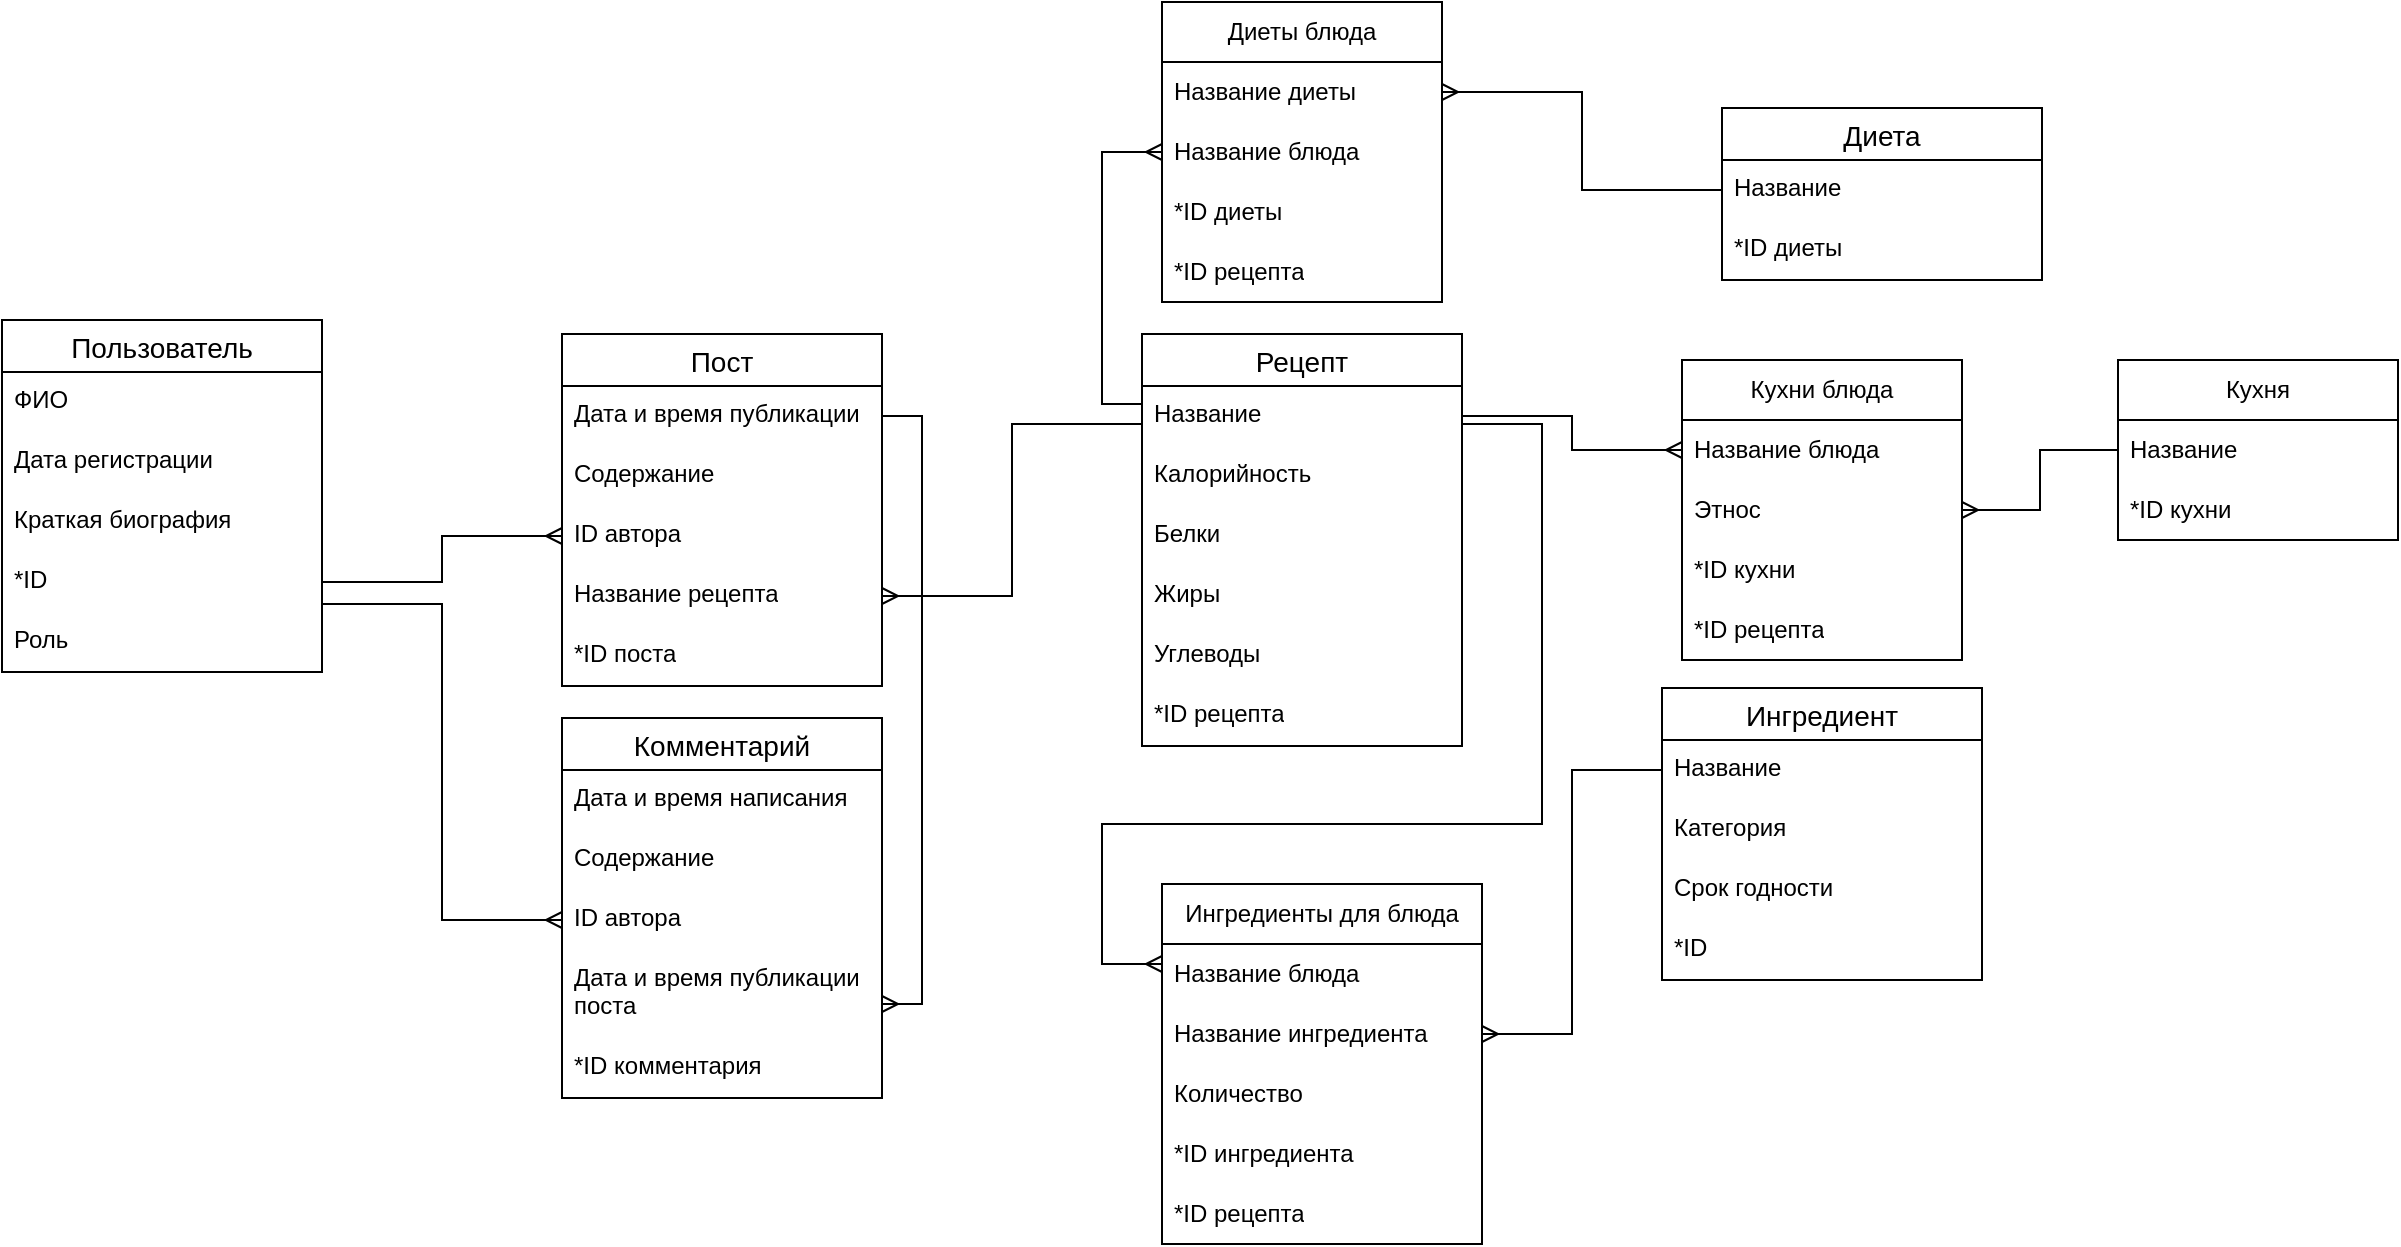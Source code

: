 <mxfile version="22.0.8" type="github">
  <diagram name="Страница — 1" id="PX-w-YP4vGFBAUd7nW0f">
    <mxGraphModel dx="2704" dy="574" grid="1" gridSize="10" guides="1" tooltips="1" connect="1" arrows="1" fold="1" page="1" pageScale="1" pageWidth="827" pageHeight="1169" math="0" shadow="0">
      <root>
        <mxCell id="0" />
        <mxCell id="1" parent="0" />
        <mxCell id="g7wOQELuea6sHGt8VpoY-1" value="Пользователь" style="swimlane;fontStyle=0;childLayout=stackLayout;horizontal=1;startSize=26;horizontalStack=0;resizeParent=1;resizeParentMax=0;resizeLast=0;collapsible=1;marginBottom=0;align=center;fontSize=14;" parent="1" vertex="1">
          <mxGeometry x="-1250" y="808" width="160" height="176" as="geometry">
            <mxRectangle x="-1250" y="808" width="130" height="30" as="alternateBounds" />
          </mxGeometry>
        </mxCell>
        <mxCell id="g7wOQELuea6sHGt8VpoY-2" value="ФИО" style="text;strokeColor=none;fillColor=none;spacingLeft=4;spacingRight=4;overflow=hidden;rotatable=0;points=[[0,0.5],[1,0.5]];portConstraint=eastwest;fontSize=12;whiteSpace=wrap;html=1;" parent="g7wOQELuea6sHGt8VpoY-1" vertex="1">
          <mxGeometry y="26" width="160" height="30" as="geometry" />
        </mxCell>
        <mxCell id="g7wOQELuea6sHGt8VpoY-3" value="Дата регистрации" style="text;strokeColor=none;fillColor=none;spacingLeft=4;spacingRight=4;overflow=hidden;rotatable=0;points=[[0,0.5],[1,0.5]];portConstraint=eastwest;fontSize=12;whiteSpace=wrap;html=1;" parent="g7wOQELuea6sHGt8VpoY-1" vertex="1">
          <mxGeometry y="56" width="160" height="30" as="geometry" />
        </mxCell>
        <mxCell id="g7wOQELuea6sHGt8VpoY-4" value="Краткая биография" style="text;strokeColor=none;fillColor=none;spacingLeft=4;spacingRight=4;overflow=hidden;rotatable=0;points=[[0,0.5],[1,0.5]];portConstraint=eastwest;fontSize=12;whiteSpace=wrap;html=1;" parent="g7wOQELuea6sHGt8VpoY-1" vertex="1">
          <mxGeometry y="86" width="160" height="30" as="geometry" />
        </mxCell>
        <mxCell id="g7wOQELuea6sHGt8VpoY-5" value="*ID" style="text;strokeColor=none;fillColor=none;spacingLeft=4;spacingRight=4;overflow=hidden;rotatable=0;points=[[0,0.5],[1,0.5]];portConstraint=eastwest;fontSize=12;whiteSpace=wrap;html=1;" parent="g7wOQELuea6sHGt8VpoY-1" vertex="1">
          <mxGeometry y="116" width="160" height="30" as="geometry" />
        </mxCell>
        <mxCell id="g7wOQELuea6sHGt8VpoY-6" value="Роль" style="text;strokeColor=none;fillColor=none;spacingLeft=4;spacingRight=4;overflow=hidden;rotatable=0;points=[[0,0.5],[1,0.5]];portConstraint=eastwest;fontSize=12;whiteSpace=wrap;html=1;" parent="g7wOQELuea6sHGt8VpoY-1" vertex="1">
          <mxGeometry y="146" width="160" height="30" as="geometry" />
        </mxCell>
        <mxCell id="g7wOQELuea6sHGt8VpoY-7" value="Пост" style="swimlane;fontStyle=0;childLayout=stackLayout;horizontal=1;startSize=26;horizontalStack=0;resizeParent=1;resizeParentMax=0;resizeLast=0;collapsible=1;marginBottom=0;align=center;fontSize=14;" parent="1" vertex="1">
          <mxGeometry x="-970" y="815" width="160" height="176" as="geometry" />
        </mxCell>
        <mxCell id="g7wOQELuea6sHGt8VpoY-8" value="Дата и время публикации" style="text;strokeColor=none;fillColor=none;spacingLeft=4;spacingRight=4;overflow=hidden;rotatable=0;points=[[0,0.5],[1,0.5]];portConstraint=eastwest;fontSize=12;whiteSpace=wrap;html=1;" parent="g7wOQELuea6sHGt8VpoY-7" vertex="1">
          <mxGeometry y="26" width="160" height="30" as="geometry" />
        </mxCell>
        <mxCell id="g7wOQELuea6sHGt8VpoY-9" value="Содержание" style="text;strokeColor=none;fillColor=none;spacingLeft=4;spacingRight=4;overflow=hidden;rotatable=0;points=[[0,0.5],[1,0.5]];portConstraint=eastwest;fontSize=12;whiteSpace=wrap;html=1;" parent="g7wOQELuea6sHGt8VpoY-7" vertex="1">
          <mxGeometry y="56" width="160" height="30" as="geometry" />
        </mxCell>
        <mxCell id="g7wOQELuea6sHGt8VpoY-10" value="ID автора" style="text;strokeColor=none;fillColor=none;spacingLeft=4;spacingRight=4;overflow=hidden;rotatable=0;points=[[0,0.5],[1,0.5]];portConstraint=eastwest;fontSize=12;whiteSpace=wrap;html=1;" parent="g7wOQELuea6sHGt8VpoY-7" vertex="1">
          <mxGeometry y="86" width="160" height="30" as="geometry" />
        </mxCell>
        <mxCell id="g7wOQELuea6sHGt8VpoY-11" value="Название рецепта" style="text;strokeColor=none;fillColor=none;spacingLeft=4;spacingRight=4;overflow=hidden;rotatable=0;points=[[0,0.5],[1,0.5]];portConstraint=eastwest;fontSize=12;whiteSpace=wrap;html=1;" parent="g7wOQELuea6sHGt8VpoY-7" vertex="1">
          <mxGeometry y="116" width="160" height="30" as="geometry" />
        </mxCell>
        <mxCell id="g7wOQELuea6sHGt8VpoY-12" value="*ID поста" style="text;strokeColor=none;fillColor=none;spacingLeft=4;spacingRight=4;overflow=hidden;rotatable=0;points=[[0,0.5],[1,0.5]];portConstraint=eastwest;fontSize=12;whiteSpace=wrap;html=1;" parent="g7wOQELuea6sHGt8VpoY-7" vertex="1">
          <mxGeometry y="146" width="160" height="30" as="geometry" />
        </mxCell>
        <mxCell id="g7wOQELuea6sHGt8VpoY-13" value="Комментарий" style="swimlane;fontStyle=0;childLayout=stackLayout;horizontal=1;startSize=26;horizontalStack=0;resizeParent=1;resizeParentMax=0;resizeLast=0;collapsible=1;marginBottom=0;align=center;fontSize=14;" parent="1" vertex="1">
          <mxGeometry x="-970" y="1007" width="160" height="190" as="geometry" />
        </mxCell>
        <mxCell id="g7wOQELuea6sHGt8VpoY-14" value="Дата и время написания" style="text;strokeColor=none;fillColor=none;spacingLeft=4;spacingRight=4;overflow=hidden;rotatable=0;points=[[0,0.5],[1,0.5]];portConstraint=eastwest;fontSize=12;whiteSpace=wrap;html=1;" parent="g7wOQELuea6sHGt8VpoY-13" vertex="1">
          <mxGeometry y="26" width="160" height="30" as="geometry" />
        </mxCell>
        <mxCell id="g7wOQELuea6sHGt8VpoY-15" value="Содержание" style="text;strokeColor=none;fillColor=none;spacingLeft=4;spacingRight=4;overflow=hidden;rotatable=0;points=[[0,0.5],[1,0.5]];portConstraint=eastwest;fontSize=12;whiteSpace=wrap;html=1;" parent="g7wOQELuea6sHGt8VpoY-13" vertex="1">
          <mxGeometry y="56" width="160" height="30" as="geometry" />
        </mxCell>
        <mxCell id="g7wOQELuea6sHGt8VpoY-16" value="ID автора" style="text;strokeColor=none;fillColor=none;spacingLeft=4;spacingRight=4;overflow=hidden;rotatable=0;points=[[0,0.5],[1,0.5]];portConstraint=eastwest;fontSize=12;whiteSpace=wrap;html=1;" parent="g7wOQELuea6sHGt8VpoY-13" vertex="1">
          <mxGeometry y="86" width="160" height="30" as="geometry" />
        </mxCell>
        <mxCell id="g7wOQELuea6sHGt8VpoY-17" value="Дата и время публикации поста" style="text;strokeColor=none;fillColor=none;spacingLeft=4;spacingRight=4;overflow=hidden;rotatable=0;points=[[0,0.5],[1,0.5]];portConstraint=eastwest;fontSize=12;whiteSpace=wrap;html=1;" parent="g7wOQELuea6sHGt8VpoY-13" vertex="1">
          <mxGeometry y="116" width="160" height="44" as="geometry" />
        </mxCell>
        <mxCell id="g7wOQELuea6sHGt8VpoY-18" value="*ID комментария" style="text;strokeColor=none;fillColor=none;spacingLeft=4;spacingRight=4;overflow=hidden;rotatable=0;points=[[0,0.5],[1,0.5]];portConstraint=eastwest;fontSize=12;whiteSpace=wrap;html=1;" parent="g7wOQELuea6sHGt8VpoY-13" vertex="1">
          <mxGeometry y="160" width="160" height="30" as="geometry" />
        </mxCell>
        <mxCell id="g7wOQELuea6sHGt8VpoY-19" value="Рецепт" style="swimlane;fontStyle=0;childLayout=stackLayout;horizontal=1;startSize=26;horizontalStack=0;resizeParent=1;resizeParentMax=0;resizeLast=0;collapsible=1;marginBottom=0;align=center;fontSize=14;" parent="1" vertex="1">
          <mxGeometry x="-680" y="815" width="160" height="206" as="geometry" />
        </mxCell>
        <mxCell id="g7wOQELuea6sHGt8VpoY-20" value="Название" style="text;strokeColor=none;fillColor=none;spacingLeft=4;spacingRight=4;overflow=hidden;rotatable=0;points=[[0,0.5],[1,0.5]];portConstraint=eastwest;fontSize=12;whiteSpace=wrap;html=1;" parent="g7wOQELuea6sHGt8VpoY-19" vertex="1">
          <mxGeometry y="26" width="160" height="30" as="geometry" />
        </mxCell>
        <mxCell id="g7wOQELuea6sHGt8VpoY-21" value="Калорийность" style="text;strokeColor=none;fillColor=none;spacingLeft=4;spacingRight=4;overflow=hidden;rotatable=0;points=[[0,0.5],[1,0.5]];portConstraint=eastwest;fontSize=12;whiteSpace=wrap;html=1;" parent="g7wOQELuea6sHGt8VpoY-19" vertex="1">
          <mxGeometry y="56" width="160" height="30" as="geometry" />
        </mxCell>
        <mxCell id="g7wOQELuea6sHGt8VpoY-22" value="Белки" style="text;strokeColor=none;fillColor=none;spacingLeft=4;spacingRight=4;overflow=hidden;rotatable=0;points=[[0,0.5],[1,0.5]];portConstraint=eastwest;fontSize=12;whiteSpace=wrap;html=1;" parent="g7wOQELuea6sHGt8VpoY-19" vertex="1">
          <mxGeometry y="86" width="160" height="30" as="geometry" />
        </mxCell>
        <mxCell id="g7wOQELuea6sHGt8VpoY-23" value="Жиры" style="text;strokeColor=none;fillColor=none;spacingLeft=4;spacingRight=4;overflow=hidden;rotatable=0;points=[[0,0.5],[1,0.5]];portConstraint=eastwest;fontSize=12;whiteSpace=wrap;html=1;" parent="g7wOQELuea6sHGt8VpoY-19" vertex="1">
          <mxGeometry y="116" width="160" height="30" as="geometry" />
        </mxCell>
        <mxCell id="g7wOQELuea6sHGt8VpoY-24" value="Углеводы" style="text;strokeColor=none;fillColor=none;spacingLeft=4;spacingRight=4;overflow=hidden;rotatable=0;points=[[0,0.5],[1,0.5]];portConstraint=eastwest;fontSize=12;whiteSpace=wrap;html=1;" parent="g7wOQELuea6sHGt8VpoY-19" vertex="1">
          <mxGeometry y="146" width="160" height="30" as="geometry" />
        </mxCell>
        <mxCell id="g7wOQELuea6sHGt8VpoY-25" value="*ID рецепта" style="text;strokeColor=none;fillColor=none;spacingLeft=4;spacingRight=4;overflow=hidden;rotatable=0;points=[[0,0.5],[1,0.5]];portConstraint=eastwest;fontSize=12;whiteSpace=wrap;html=1;" parent="g7wOQELuea6sHGt8VpoY-19" vertex="1">
          <mxGeometry y="176" width="160" height="30" as="geometry" />
        </mxCell>
        <mxCell id="g7wOQELuea6sHGt8VpoY-26" value="Диета" style="swimlane;fontStyle=0;childLayout=stackLayout;horizontal=1;startSize=26;horizontalStack=0;resizeParent=1;resizeParentMax=0;resizeLast=0;collapsible=1;marginBottom=0;align=center;fontSize=14;" parent="1" vertex="1">
          <mxGeometry x="-390" y="702" width="160" height="86" as="geometry" />
        </mxCell>
        <mxCell id="g7wOQELuea6sHGt8VpoY-27" value="Название" style="text;strokeColor=none;fillColor=none;spacingLeft=4;spacingRight=4;overflow=hidden;rotatable=0;points=[[0,0.5],[1,0.5]];portConstraint=eastwest;fontSize=12;whiteSpace=wrap;html=1;" parent="g7wOQELuea6sHGt8VpoY-26" vertex="1">
          <mxGeometry y="26" width="160" height="30" as="geometry" />
        </mxCell>
        <mxCell id="g7wOQELuea6sHGt8VpoY-28" value="*ID диеты" style="text;strokeColor=none;fillColor=none;spacingLeft=4;spacingRight=4;overflow=hidden;rotatable=0;points=[[0,0.5],[1,0.5]];portConstraint=eastwest;fontSize=12;whiteSpace=wrap;html=1;" parent="g7wOQELuea6sHGt8VpoY-26" vertex="1">
          <mxGeometry y="56" width="160" height="30" as="geometry" />
        </mxCell>
        <mxCell id="g7wOQELuea6sHGt8VpoY-29" value="Ингредиент" style="swimlane;fontStyle=0;childLayout=stackLayout;horizontal=1;startSize=26;horizontalStack=0;resizeParent=1;resizeParentMax=0;resizeLast=0;collapsible=1;marginBottom=0;align=center;fontSize=14;" parent="1" vertex="1">
          <mxGeometry x="-420" y="992" width="160" height="146" as="geometry" />
        </mxCell>
        <mxCell id="g7wOQELuea6sHGt8VpoY-30" value="Название" style="text;strokeColor=none;fillColor=none;spacingLeft=4;spacingRight=4;overflow=hidden;rotatable=0;points=[[0,0.5],[1,0.5]];portConstraint=eastwest;fontSize=12;whiteSpace=wrap;html=1;" parent="g7wOQELuea6sHGt8VpoY-29" vertex="1">
          <mxGeometry y="26" width="160" height="30" as="geometry" />
        </mxCell>
        <mxCell id="g7wOQELuea6sHGt8VpoY-31" value="Категория" style="text;strokeColor=none;fillColor=none;spacingLeft=4;spacingRight=4;overflow=hidden;rotatable=0;points=[[0,0.5],[1,0.5]];portConstraint=eastwest;fontSize=12;whiteSpace=wrap;html=1;" parent="g7wOQELuea6sHGt8VpoY-29" vertex="1">
          <mxGeometry y="56" width="160" height="30" as="geometry" />
        </mxCell>
        <mxCell id="g7wOQELuea6sHGt8VpoY-32" value="Срок годности" style="text;strokeColor=none;fillColor=none;spacingLeft=4;spacingRight=4;overflow=hidden;rotatable=0;points=[[0,0.5],[1,0.5]];portConstraint=eastwest;fontSize=12;whiteSpace=wrap;html=1;" parent="g7wOQELuea6sHGt8VpoY-29" vertex="1">
          <mxGeometry y="86" width="160" height="30" as="geometry" />
        </mxCell>
        <mxCell id="g7wOQELuea6sHGt8VpoY-33" value="*ID" style="text;strokeColor=none;fillColor=none;spacingLeft=4;spacingRight=4;overflow=hidden;rotatable=0;points=[[0,0.5],[1,0.5]];portConstraint=eastwest;fontSize=12;whiteSpace=wrap;html=1;" parent="g7wOQELuea6sHGt8VpoY-29" vertex="1">
          <mxGeometry y="116" width="160" height="30" as="geometry" />
        </mxCell>
        <mxCell id="g7wOQELuea6sHGt8VpoY-34" value="Ингредиенты для блюда" style="swimlane;fontStyle=0;childLayout=stackLayout;horizontal=1;startSize=30;horizontalStack=0;resizeParent=1;resizeParentMax=0;resizeLast=0;collapsible=1;marginBottom=0;whiteSpace=wrap;html=1;" parent="1" vertex="1">
          <mxGeometry x="-670" y="1090" width="160" height="180" as="geometry" />
        </mxCell>
        <mxCell id="g7wOQELuea6sHGt8VpoY-35" value="Название блюда" style="text;strokeColor=none;fillColor=none;align=left;verticalAlign=middle;spacingLeft=4;spacingRight=4;overflow=hidden;points=[[0,0.5],[1,0.5]];portConstraint=eastwest;rotatable=0;whiteSpace=wrap;html=1;" parent="g7wOQELuea6sHGt8VpoY-34" vertex="1">
          <mxGeometry y="30" width="160" height="30" as="geometry" />
        </mxCell>
        <mxCell id="g7wOQELuea6sHGt8VpoY-36" value="Название ингредиента" style="text;strokeColor=none;fillColor=none;align=left;verticalAlign=middle;spacingLeft=4;spacingRight=4;overflow=hidden;points=[[0,0.5],[1,0.5]];portConstraint=eastwest;rotatable=0;whiteSpace=wrap;html=1;" parent="g7wOQELuea6sHGt8VpoY-34" vertex="1">
          <mxGeometry y="60" width="160" height="30" as="geometry" />
        </mxCell>
        <mxCell id="g7wOQELuea6sHGt8VpoY-37" value="Количество" style="text;strokeColor=none;fillColor=none;align=left;verticalAlign=middle;spacingLeft=4;spacingRight=4;overflow=hidden;points=[[0,0.5],[1,0.5]];portConstraint=eastwest;rotatable=0;whiteSpace=wrap;html=1;" parent="g7wOQELuea6sHGt8VpoY-34" vertex="1">
          <mxGeometry y="90" width="160" height="30" as="geometry" />
        </mxCell>
        <mxCell id="g7wOQELuea6sHGt8VpoY-38" value="*ID ингредиента" style="text;strokeColor=none;fillColor=none;align=left;verticalAlign=middle;spacingLeft=4;spacingRight=4;overflow=hidden;points=[[0,0.5],[1,0.5]];portConstraint=eastwest;rotatable=0;whiteSpace=wrap;html=1;" parent="g7wOQELuea6sHGt8VpoY-34" vertex="1">
          <mxGeometry y="120" width="160" height="30" as="geometry" />
        </mxCell>
        <mxCell id="hRy1lafqTLvMI3wRviO_-1" value="*ID рецепта" style="text;strokeColor=none;fillColor=none;align=left;verticalAlign=middle;spacingLeft=4;spacingRight=4;overflow=hidden;points=[[0,0.5],[1,0.5]];portConstraint=eastwest;rotatable=0;whiteSpace=wrap;html=1;" vertex="1" parent="g7wOQELuea6sHGt8VpoY-34">
          <mxGeometry y="150" width="160" height="30" as="geometry" />
        </mxCell>
        <mxCell id="g7wOQELuea6sHGt8VpoY-39" style="edgeStyle=orthogonalEdgeStyle;rounded=0;orthogonalLoop=1;jettySize=auto;html=1;endArrow=none;endFill=0;startArrow=ERmany;startFill=0;" parent="1" source="g7wOQELuea6sHGt8VpoY-35" edge="1">
          <mxGeometry relative="1" as="geometry">
            <mxPoint x="-520" y="860" as="targetPoint" />
            <Array as="points">
              <mxPoint x="-700" y="1130" />
              <mxPoint x="-700" y="1060" />
              <mxPoint x="-480" y="1060" />
              <mxPoint x="-480" y="860" />
            </Array>
          </mxGeometry>
        </mxCell>
        <mxCell id="g7wOQELuea6sHGt8VpoY-40" style="edgeStyle=orthogonalEdgeStyle;rounded=0;orthogonalLoop=1;jettySize=auto;html=1;endArrow=none;endFill=0;startArrow=ERmany;startFill=0;" parent="1" source="g7wOQELuea6sHGt8VpoY-36" target="g7wOQELuea6sHGt8VpoY-30" edge="1">
          <mxGeometry relative="1" as="geometry" />
        </mxCell>
        <mxCell id="g7wOQELuea6sHGt8VpoY-41" value="Диеты блюда" style="swimlane;fontStyle=0;childLayout=stackLayout;horizontal=1;startSize=30;horizontalStack=0;resizeParent=1;resizeParentMax=0;resizeLast=0;collapsible=1;marginBottom=0;whiteSpace=wrap;html=1;" parent="1" vertex="1">
          <mxGeometry x="-670" y="649" width="140" height="150" as="geometry" />
        </mxCell>
        <mxCell id="g7wOQELuea6sHGt8VpoY-42" value="Название диеты" style="text;strokeColor=none;fillColor=none;align=left;verticalAlign=middle;spacingLeft=4;spacingRight=4;overflow=hidden;points=[[0,0.5],[1,0.5]];portConstraint=eastwest;rotatable=0;whiteSpace=wrap;html=1;" parent="g7wOQELuea6sHGt8VpoY-41" vertex="1">
          <mxGeometry y="30" width="140" height="30" as="geometry" />
        </mxCell>
        <mxCell id="g7wOQELuea6sHGt8VpoY-43" value="Название блюда" style="text;strokeColor=none;fillColor=none;align=left;verticalAlign=middle;spacingLeft=4;spacingRight=4;overflow=hidden;points=[[0,0.5],[1,0.5]];portConstraint=eastwest;rotatable=0;whiteSpace=wrap;html=1;" parent="g7wOQELuea6sHGt8VpoY-41" vertex="1">
          <mxGeometry y="60" width="140" height="30" as="geometry" />
        </mxCell>
        <mxCell id="g7wOQELuea6sHGt8VpoY-44" value="*ID диеты" style="text;strokeColor=none;fillColor=none;align=left;verticalAlign=middle;spacingLeft=4;spacingRight=4;overflow=hidden;points=[[0,0.5],[1,0.5]];portConstraint=eastwest;rotatable=0;whiteSpace=wrap;html=1;" parent="g7wOQELuea6sHGt8VpoY-41" vertex="1">
          <mxGeometry y="90" width="140" height="30" as="geometry" />
        </mxCell>
        <mxCell id="hRy1lafqTLvMI3wRviO_-2" value="*ID рецепта" style="text;strokeColor=none;fillColor=none;align=left;verticalAlign=middle;spacingLeft=4;spacingRight=4;overflow=hidden;points=[[0,0.5],[1,0.5]];portConstraint=eastwest;rotatable=0;whiteSpace=wrap;html=1;" vertex="1" parent="g7wOQELuea6sHGt8VpoY-41">
          <mxGeometry y="120" width="140" height="30" as="geometry" />
        </mxCell>
        <mxCell id="g7wOQELuea6sHGt8VpoY-45" style="edgeStyle=orthogonalEdgeStyle;rounded=0;orthogonalLoop=1;jettySize=auto;html=1;entryX=0;entryY=0.5;entryDx=0;entryDy=0;endArrow=none;endFill=0;startArrow=ERmany;startFill=0;" parent="1" source="g7wOQELuea6sHGt8VpoY-42" target="g7wOQELuea6sHGt8VpoY-27" edge="1">
          <mxGeometry relative="1" as="geometry" />
        </mxCell>
        <mxCell id="g7wOQELuea6sHGt8VpoY-46" style="edgeStyle=orthogonalEdgeStyle;rounded=0;orthogonalLoop=1;jettySize=auto;html=1;entryX=0;entryY=0.5;entryDx=0;entryDy=0;endArrow=ERmany;endFill=0;startArrow=none;startFill=0;" parent="1" source="g7wOQELuea6sHGt8VpoY-20" target="g7wOQELuea6sHGt8VpoY-43" edge="1">
          <mxGeometry relative="1" as="geometry">
            <Array as="points">
              <mxPoint x="-700" y="850" />
              <mxPoint x="-700" y="724" />
            </Array>
          </mxGeometry>
        </mxCell>
        <mxCell id="g7wOQELuea6sHGt8VpoY-47" style="edgeStyle=orthogonalEdgeStyle;rounded=0;orthogonalLoop=1;jettySize=auto;html=1;entryX=1;entryY=0.5;entryDx=0;entryDy=0;endArrow=ERmany;endFill=0;" parent="1" source="g7wOQELuea6sHGt8VpoY-20" target="g7wOQELuea6sHGt8VpoY-11" edge="1">
          <mxGeometry relative="1" as="geometry">
            <Array as="points">
              <mxPoint x="-745" y="860" />
              <mxPoint x="-745" y="946" />
            </Array>
          </mxGeometry>
        </mxCell>
        <mxCell id="g7wOQELuea6sHGt8VpoY-48" style="edgeStyle=orthogonalEdgeStyle;rounded=0;orthogonalLoop=1;jettySize=auto;html=1;endArrow=ERmany;endFill=0;" parent="1" source="g7wOQELuea6sHGt8VpoY-5" target="g7wOQELuea6sHGt8VpoY-10" edge="1">
          <mxGeometry relative="1" as="geometry" />
        </mxCell>
        <mxCell id="g7wOQELuea6sHGt8VpoY-49" style="edgeStyle=orthogonalEdgeStyle;rounded=0;orthogonalLoop=1;jettySize=auto;html=1;endArrow=ERmany;endFill=0;" parent="1" source="g7wOQELuea6sHGt8VpoY-5" target="g7wOQELuea6sHGt8VpoY-16" edge="1">
          <mxGeometry relative="1" as="geometry">
            <Array as="points">
              <mxPoint x="-1030" y="950" />
              <mxPoint x="-1030" y="1108" />
            </Array>
          </mxGeometry>
        </mxCell>
        <mxCell id="g7wOQELuea6sHGt8VpoY-50" style="edgeStyle=orthogonalEdgeStyle;rounded=0;orthogonalLoop=1;jettySize=auto;html=1;endArrow=ERmany;endFill=0;" parent="1" source="g7wOQELuea6sHGt8VpoY-8" target="g7wOQELuea6sHGt8VpoY-17" edge="1">
          <mxGeometry relative="1" as="geometry">
            <Array as="points">
              <mxPoint x="-790" y="856" />
              <mxPoint x="-790" y="1150" />
            </Array>
          </mxGeometry>
        </mxCell>
        <mxCell id="g7wOQELuea6sHGt8VpoY-51" value="Кухни блюда" style="swimlane;fontStyle=0;childLayout=stackLayout;horizontal=1;startSize=30;horizontalStack=0;resizeParent=1;resizeParentMax=0;resizeLast=0;collapsible=1;marginBottom=0;whiteSpace=wrap;html=1;" parent="1" vertex="1">
          <mxGeometry x="-410" y="828" width="140" height="150" as="geometry" />
        </mxCell>
        <mxCell id="g7wOQELuea6sHGt8VpoY-52" value="Название блюда" style="text;strokeColor=none;fillColor=none;align=left;verticalAlign=middle;spacingLeft=4;spacingRight=4;overflow=hidden;points=[[0,0.5],[1,0.5]];portConstraint=eastwest;rotatable=0;whiteSpace=wrap;html=1;" parent="g7wOQELuea6sHGt8VpoY-51" vertex="1">
          <mxGeometry y="30" width="140" height="30" as="geometry" />
        </mxCell>
        <mxCell id="g7wOQELuea6sHGt8VpoY-53" value="Этнос" style="text;strokeColor=none;fillColor=none;align=left;verticalAlign=middle;spacingLeft=4;spacingRight=4;overflow=hidden;points=[[0,0.5],[1,0.5]];portConstraint=eastwest;rotatable=0;whiteSpace=wrap;html=1;" parent="g7wOQELuea6sHGt8VpoY-51" vertex="1">
          <mxGeometry y="60" width="140" height="30" as="geometry" />
        </mxCell>
        <mxCell id="g7wOQELuea6sHGt8VpoY-54" value="*ID кухни" style="text;strokeColor=none;fillColor=none;align=left;verticalAlign=middle;spacingLeft=4;spacingRight=4;overflow=hidden;points=[[0,0.5],[1,0.5]];portConstraint=eastwest;rotatable=0;whiteSpace=wrap;html=1;" parent="g7wOQELuea6sHGt8VpoY-51" vertex="1">
          <mxGeometry y="90" width="140" height="30" as="geometry" />
        </mxCell>
        <mxCell id="hRy1lafqTLvMI3wRviO_-3" value="*ID рецепта" style="text;strokeColor=none;fillColor=none;align=left;verticalAlign=middle;spacingLeft=4;spacingRight=4;overflow=hidden;points=[[0,0.5],[1,0.5]];portConstraint=eastwest;rotatable=0;whiteSpace=wrap;html=1;" vertex="1" parent="g7wOQELuea6sHGt8VpoY-51">
          <mxGeometry y="120" width="140" height="30" as="geometry" />
        </mxCell>
        <mxCell id="g7wOQELuea6sHGt8VpoY-55" style="edgeStyle=orthogonalEdgeStyle;rounded=0;orthogonalLoop=1;jettySize=auto;html=1;entryX=0;entryY=0.5;entryDx=0;entryDy=0;endArrow=ERmany;endFill=0;" parent="1" source="g7wOQELuea6sHGt8VpoY-20" target="g7wOQELuea6sHGt8VpoY-52" edge="1">
          <mxGeometry relative="1" as="geometry" />
        </mxCell>
        <mxCell id="g7wOQELuea6sHGt8VpoY-56" value="Кухня" style="swimlane;fontStyle=0;childLayout=stackLayout;horizontal=1;startSize=30;horizontalStack=0;resizeParent=1;resizeParentMax=0;resizeLast=0;collapsible=1;marginBottom=0;whiteSpace=wrap;html=1;" parent="1" vertex="1">
          <mxGeometry x="-192" y="828" width="140" height="90" as="geometry" />
        </mxCell>
        <mxCell id="g7wOQELuea6sHGt8VpoY-57" value="Название" style="text;strokeColor=none;fillColor=none;align=left;verticalAlign=middle;spacingLeft=4;spacingRight=4;overflow=hidden;points=[[0,0.5],[1,0.5]];portConstraint=eastwest;rotatable=0;whiteSpace=wrap;html=1;" parent="g7wOQELuea6sHGt8VpoY-56" vertex="1">
          <mxGeometry y="30" width="140" height="30" as="geometry" />
        </mxCell>
        <mxCell id="g7wOQELuea6sHGt8VpoY-58" value="*ID кухни" style="text;strokeColor=none;fillColor=none;align=left;verticalAlign=middle;spacingLeft=4;spacingRight=4;overflow=hidden;points=[[0,0.5],[1,0.5]];portConstraint=eastwest;rotatable=0;whiteSpace=wrap;html=1;" parent="g7wOQELuea6sHGt8VpoY-56" vertex="1">
          <mxGeometry y="60" width="140" height="30" as="geometry" />
        </mxCell>
        <mxCell id="g7wOQELuea6sHGt8VpoY-59" style="edgeStyle=orthogonalEdgeStyle;rounded=0;orthogonalLoop=1;jettySize=auto;html=1;entryX=1;entryY=0.5;entryDx=0;entryDy=0;endArrow=ERmany;endFill=0;" parent="1" source="g7wOQELuea6sHGt8VpoY-57" target="g7wOQELuea6sHGt8VpoY-53" edge="1">
          <mxGeometry relative="1" as="geometry" />
        </mxCell>
      </root>
    </mxGraphModel>
  </diagram>
</mxfile>
